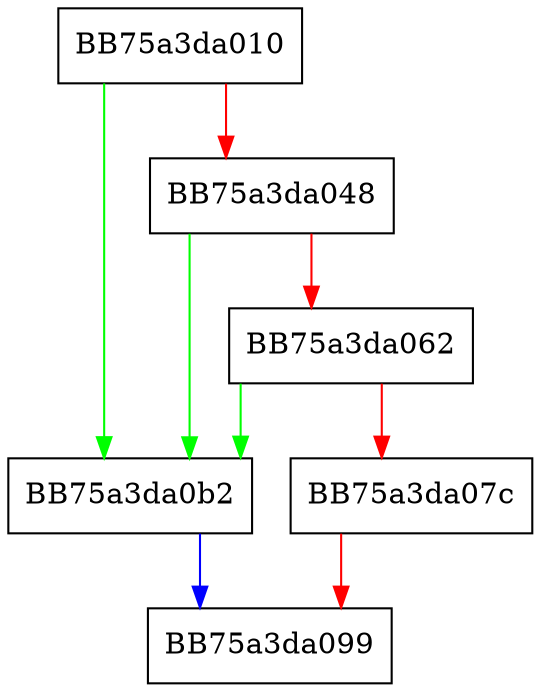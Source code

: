 digraph xray_probe_all_xoradd32 {
  node [shape="box"];
  graph [splines=ortho];
  BB75a3da010 -> BB75a3da0b2 [color="green"];
  BB75a3da010 -> BB75a3da048 [color="red"];
  BB75a3da048 -> BB75a3da0b2 [color="green"];
  BB75a3da048 -> BB75a3da062 [color="red"];
  BB75a3da062 -> BB75a3da0b2 [color="green"];
  BB75a3da062 -> BB75a3da07c [color="red"];
  BB75a3da07c -> BB75a3da099 [color="red"];
  BB75a3da0b2 -> BB75a3da099 [color="blue"];
}